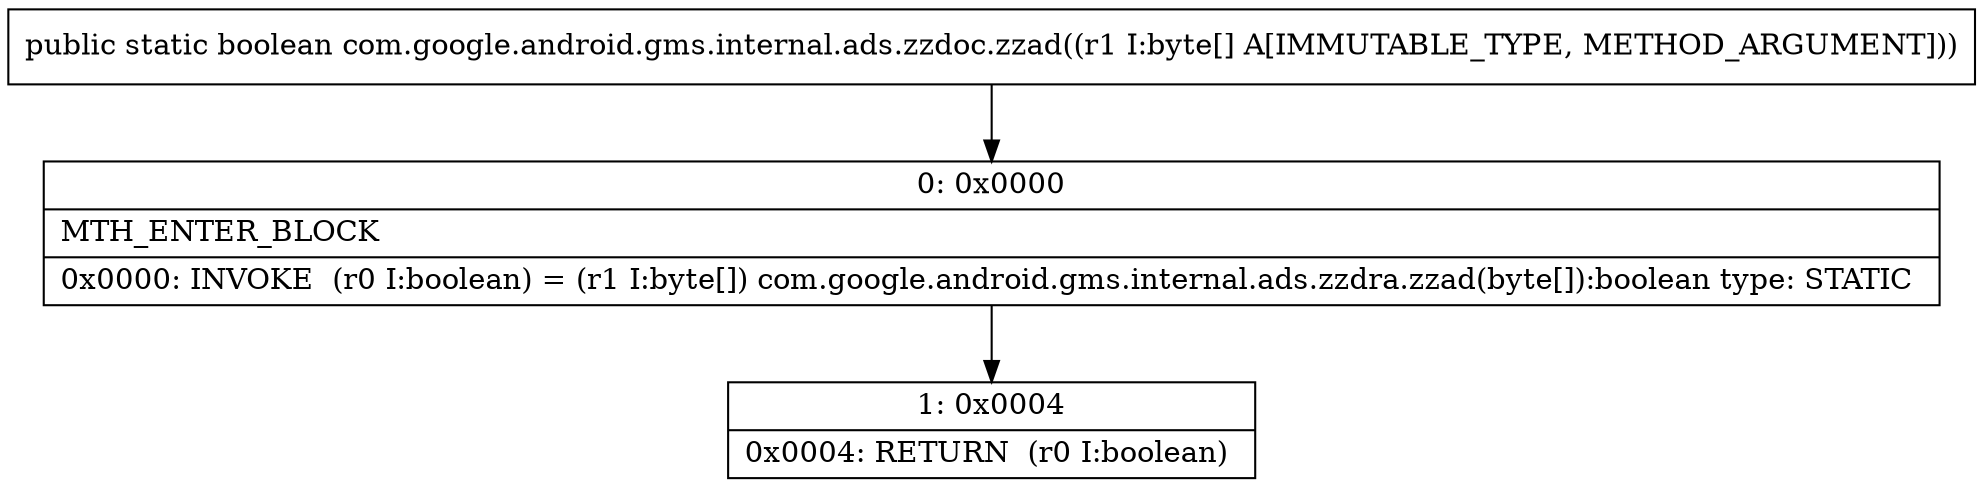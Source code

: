 digraph "CFG forcom.google.android.gms.internal.ads.zzdoc.zzad([B)Z" {
Node_0 [shape=record,label="{0\:\ 0x0000|MTH_ENTER_BLOCK\l|0x0000: INVOKE  (r0 I:boolean) = (r1 I:byte[]) com.google.android.gms.internal.ads.zzdra.zzad(byte[]):boolean type: STATIC \l}"];
Node_1 [shape=record,label="{1\:\ 0x0004|0x0004: RETURN  (r0 I:boolean) \l}"];
MethodNode[shape=record,label="{public static boolean com.google.android.gms.internal.ads.zzdoc.zzad((r1 I:byte[] A[IMMUTABLE_TYPE, METHOD_ARGUMENT])) }"];
MethodNode -> Node_0;
Node_0 -> Node_1;
}

